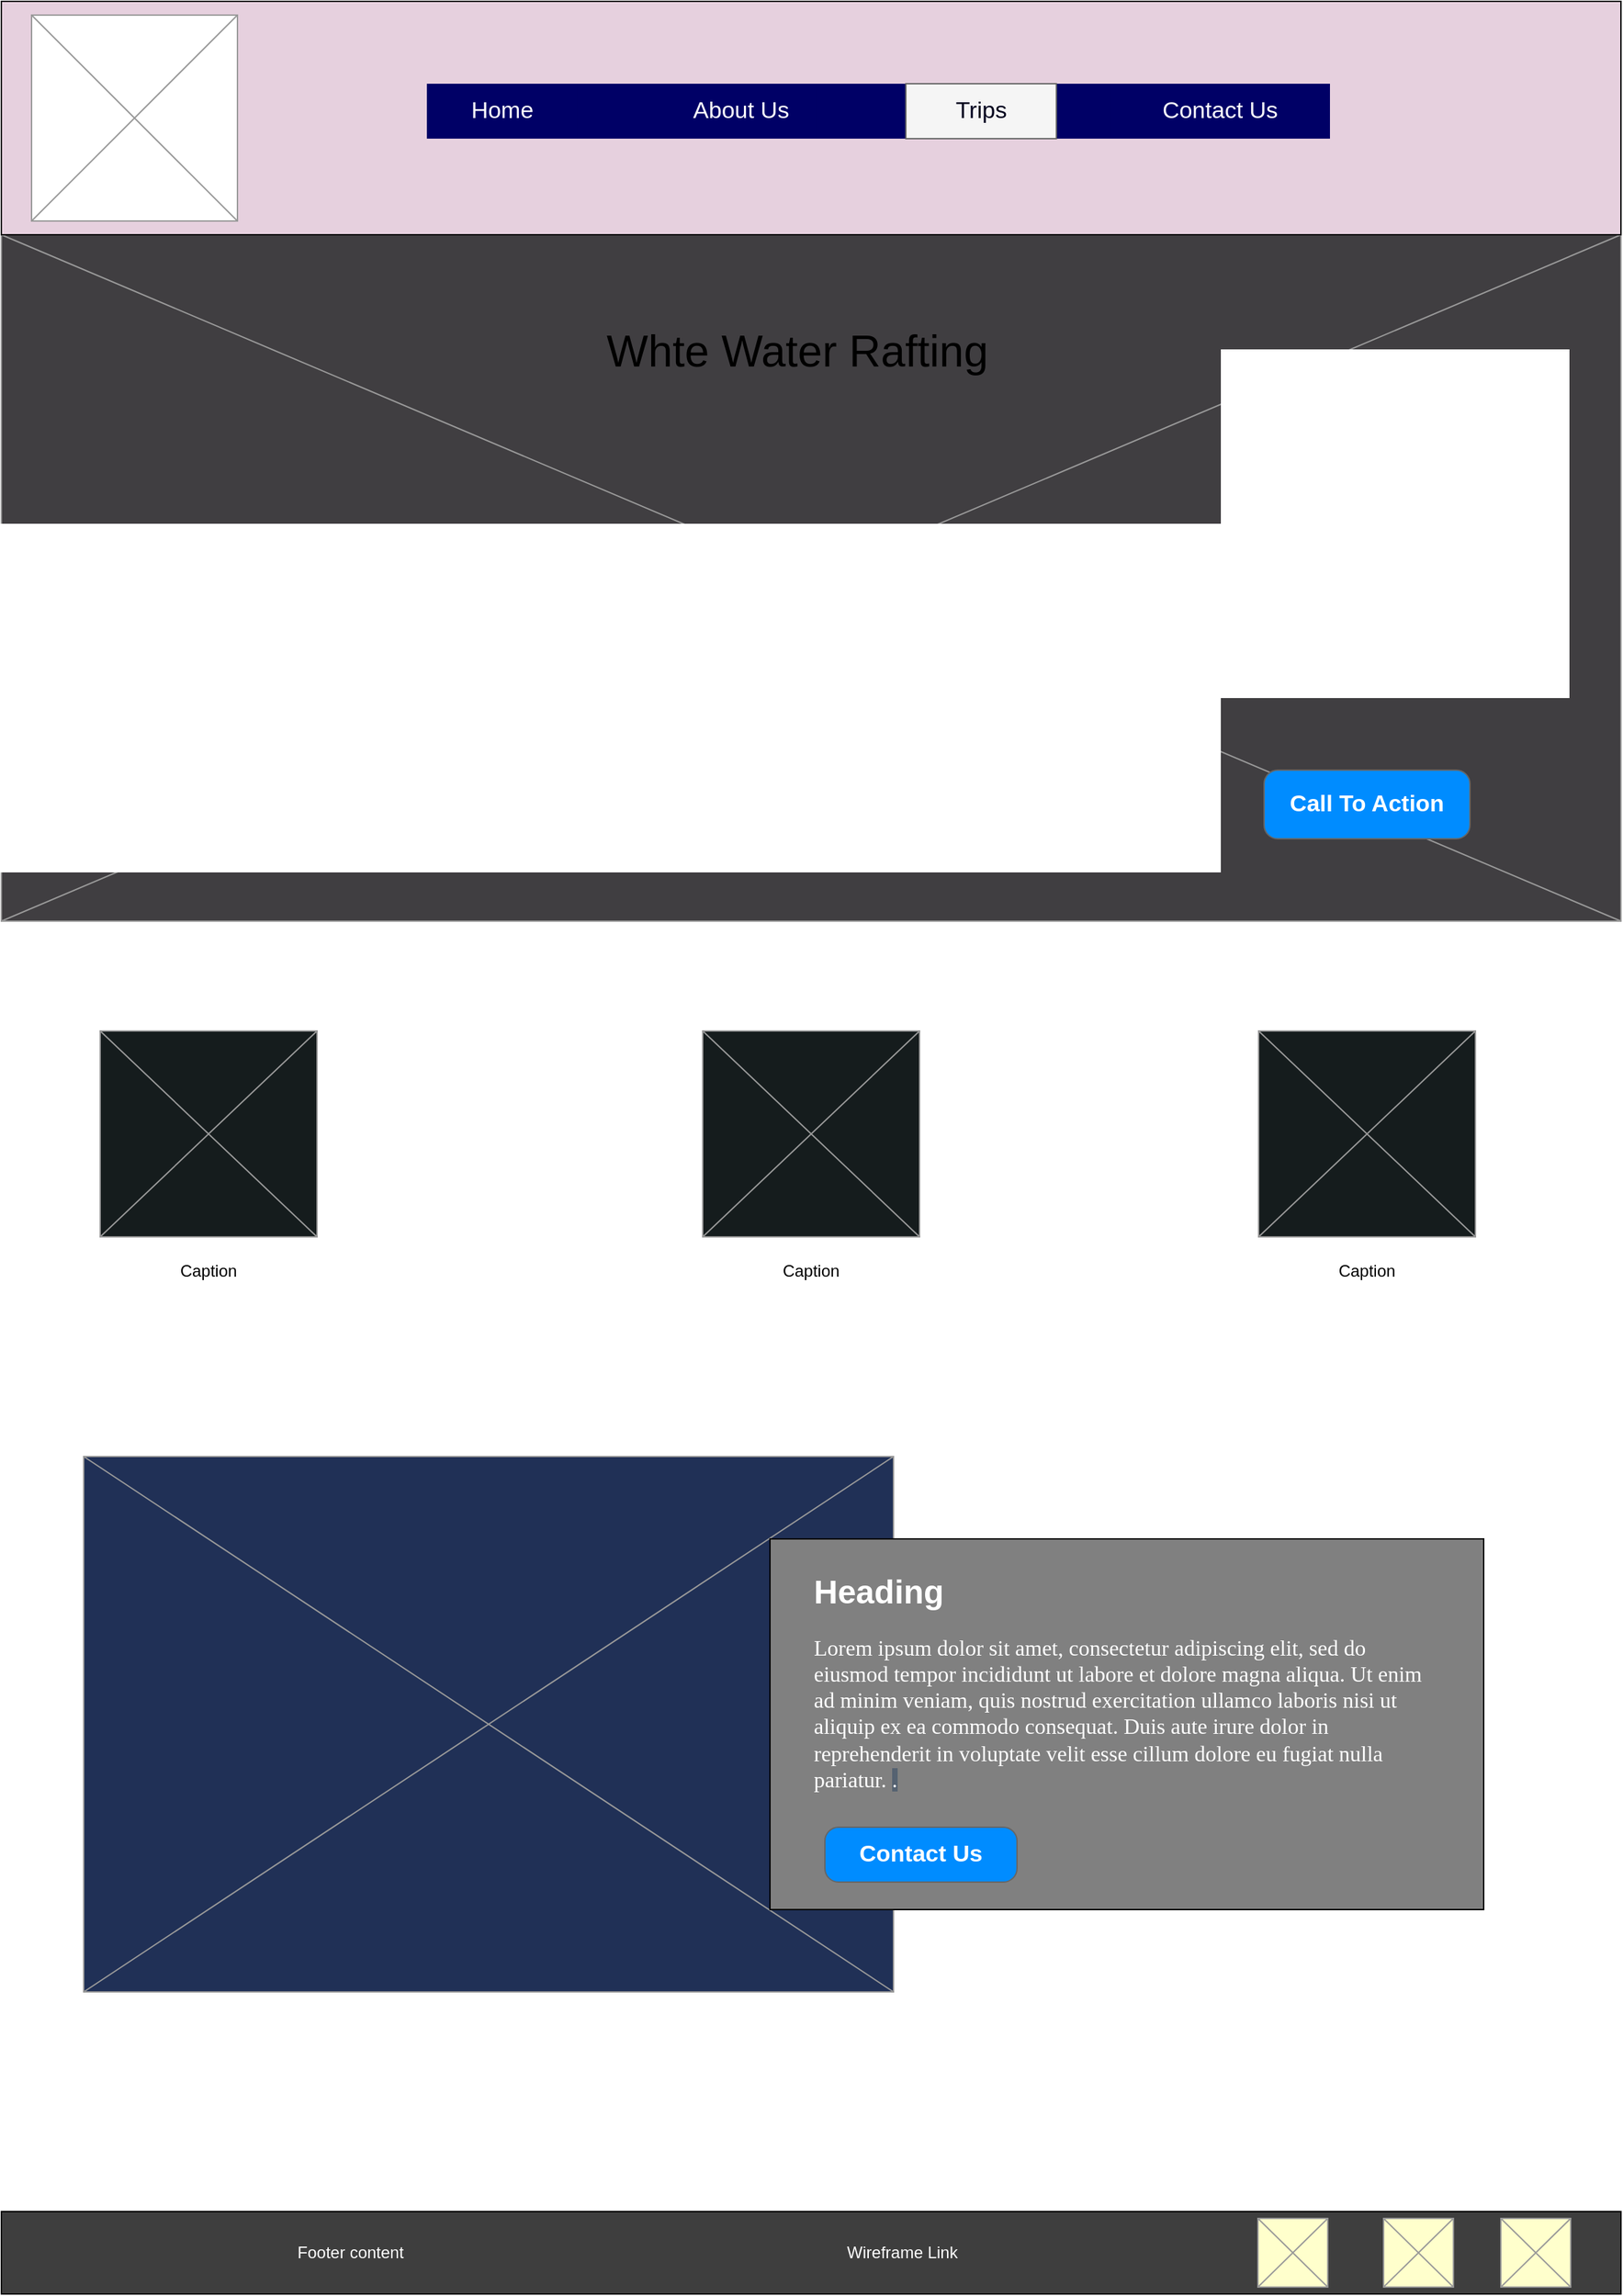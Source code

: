 <mxfile version="24.4.13" type="device" pages="4">
  <diagram name="homepage" id="Ilbk3ZBohsXL93-3jlgG">
    <mxGraphModel dx="1323" dy="1197" grid="1" gridSize="10" guides="1" tooltips="1" connect="1" arrows="1" fold="1" page="1" pageScale="1" pageWidth="1200" pageHeight="1700" math="0" shadow="0">
      <root>
        <mxCell id="0" />
        <mxCell id="1" parent="0" />
        <mxCell id="DaABuhjIQI08879sDNrH-10" value="" style="verticalLabelPosition=bottom;shadow=0;dashed=0;align=center;html=1;verticalAlign=top;strokeWidth=1;shape=mxgraph.mockup.graphics.simpleIcon;strokeColor=#999999;fillColor=#403e41;" vertex="1" parent="1">
          <mxGeometry x="10" y="190" width="1180" height="500" as="geometry" />
        </mxCell>
        <mxCell id="DaABuhjIQI08879sDNrH-11" value="Whte Water Rafting" style="text;html=1;align=center;verticalAlign=middle;whiteSpace=wrap;rounded=0;fontSize=32;" vertex="1" parent="1">
          <mxGeometry x="420" y="240" width="340" height="70" as="geometry" />
        </mxCell>
        <mxCell id="DaABuhjIQI08879sDNrH-12" value="Call To Action" style="strokeWidth=1;shadow=0;dashed=0;align=center;html=1;shape=mxgraph.mockup.buttons.button;strokeColor=#666666;fontColor=#ffffff;mainText=;buttonStyle=round;fontSize=17;fontStyle=1;fillColor=#008cff;whiteSpace=wrap;" vertex="1" parent="1">
          <mxGeometry x="930" y="580" width="150" height="50" as="geometry" />
        </mxCell>
        <mxCell id="DaABuhjIQI08879sDNrH-13" value="" style="verticalLabelPosition=bottom;shadow=0;dashed=0;align=center;html=1;verticalAlign=top;strokeWidth=1;shape=mxgraph.mockup.graphics.simpleIcon;strokeColor=#999999;fillColor=#151C1D;" vertex="1" parent="1">
          <mxGeometry x="82" y="770" width="158" height="150" as="geometry" />
        </mxCell>
        <mxCell id="DaABuhjIQI08879sDNrH-14" value="" style="verticalLabelPosition=bottom;shadow=0;dashed=0;align=center;html=1;verticalAlign=top;strokeWidth=1;shape=mxgraph.mockup.graphics.simpleIcon;strokeColor=#999999;fillColor=#151C1D;" vertex="1" parent="1">
          <mxGeometry x="521" y="770" width="158" height="150" as="geometry" />
        </mxCell>
        <mxCell id="DaABuhjIQI08879sDNrH-15" value="" style="verticalLabelPosition=bottom;shadow=0;dashed=0;align=center;html=1;verticalAlign=top;strokeWidth=1;shape=mxgraph.mockup.graphics.simpleIcon;strokeColor=#999999;fillColor=#151C1D;" vertex="1" parent="1">
          <mxGeometry x="926" y="770" width="158" height="150" as="geometry" />
        </mxCell>
        <mxCell id="DaABuhjIQI08879sDNrH-16" value="Caption" style="text;html=1;align=center;verticalAlign=middle;whiteSpace=wrap;rounded=0;" vertex="1" parent="1">
          <mxGeometry x="82" y="930" width="158" height="30" as="geometry" />
        </mxCell>
        <mxCell id="DaABuhjIQI08879sDNrH-17" value="Caption" style="text;html=1;align=center;verticalAlign=middle;whiteSpace=wrap;rounded=0;" vertex="1" parent="1">
          <mxGeometry x="521" y="930" width="158" height="30" as="geometry" />
        </mxCell>
        <mxCell id="DaABuhjIQI08879sDNrH-18" value="Caption" style="text;html=1;align=center;verticalAlign=middle;whiteSpace=wrap;rounded=0;" vertex="1" parent="1">
          <mxGeometry x="926" y="930" width="158" height="30" as="geometry" />
        </mxCell>
        <mxCell id="DaABuhjIQI08879sDNrH-19" value="" style="verticalLabelPosition=bottom;shadow=0;dashed=0;align=center;html=1;verticalAlign=top;strokeWidth=1;shape=mxgraph.mockup.graphics.simpleIcon;strokeColor=#999999;fillColor=#203056;" vertex="1" parent="1">
          <mxGeometry x="70" y="1080" width="590" height="390" as="geometry" />
        </mxCell>
        <mxCell id="DaABuhjIQI08879sDNrH-20" value="" style="rounded=0;whiteSpace=wrap;html=1;fillColor=#808080;" vertex="1" parent="1">
          <mxGeometry x="570" y="1140" width="520" height="270" as="geometry" />
        </mxCell>
        <mxCell id="DaABuhjIQI08879sDNrH-21" value="&lt;h1 style=&quot;margin-top: 0px;&quot;&gt;&lt;font color=&quot;#ffffff&quot;&gt;Heading&lt;/font&gt;&lt;/h1&gt;&lt;p&gt;&lt;font color=&quot;#ffffff&quot;&gt;&lt;span style=&quot;font-family: &amp;quot;Mercury SSm A&amp;quot;, &amp;quot;Mercury SSm B&amp;quot;, Georgia, Times, &amp;quot;Times New Roman&amp;quot;, &amp;quot;Microsoft YaHei New&amp;quot;, &amp;quot;Microsoft Yahei&amp;quot;, 微软雅黑, 宋体, SimSun, STXihei, 华文细黑, serif; font-size: 16px;&quot;&gt;Lorem ipsum dolor sit amet, consectetur adipiscing elit, sed do eiusmod tempor incididunt ut labore et dolore magna aliqua. Ut enim ad minim veniam, quis nostrud exercitation ullamco laboris nisi ut aliquip ex ea commodo consequat. Duis aute irure dolor in reprehenderit in voluptate velit esse cillum dolore eu fugiat nulla pariatur. &lt;/span&gt;&lt;span style=&quot;font-family: &amp;quot;Mercury SSm A&amp;quot;, &amp;quot;Mercury SSm B&amp;quot;, Georgia, Times, &amp;quot;Times New Roman&amp;quot;, &amp;quot;Microsoft YaHei New&amp;quot;, &amp;quot;Microsoft Yahei&amp;quot;, 微软雅黑, 宋体, SimSun, STXihei, 华文细黑, serif; font-size: 16px; background-color: rgb(85, 98, 113);&quot;&gt;.&lt;/span&gt;&lt;/font&gt;&lt;br&gt;&lt;/p&gt;" style="text;html=1;whiteSpace=wrap;overflow=hidden;rounded=0;" vertex="1" parent="1">
          <mxGeometry x="600" y="1158" width="460" height="170" as="geometry" />
        </mxCell>
        <mxCell id="DaABuhjIQI08879sDNrH-22" value="Contact Us" style="strokeWidth=1;shadow=0;dashed=0;align=center;html=1;shape=mxgraph.mockup.buttons.button;strokeColor=#666666;fontColor=#ffffff;mainText=;buttonStyle=round;fontSize=17;fontStyle=1;fillColor=#008cff;whiteSpace=wrap;" vertex="1" parent="1">
          <mxGeometry x="610" y="1350" width="140" height="40" as="geometry" />
        </mxCell>
        <mxCell id="ieXsaCsFeGtSUpfdBKed-1" value="" style="group" vertex="1" connectable="0" parent="1">
          <mxGeometry x="10" y="20" width="1180" height="170" as="geometry" />
        </mxCell>
        <mxCell id="DaABuhjIQI08879sDNrH-1" value="" style="rounded=0;whiteSpace=wrap;html=1;fontColor=#E6D0DE;fillColor=#E6D0DE;" vertex="1" parent="ieXsaCsFeGtSUpfdBKed-1">
          <mxGeometry width="1180" height="170" as="geometry" />
        </mxCell>
        <mxCell id="DaABuhjIQI08879sDNrH-2" value="" style="verticalLabelPosition=bottom;shadow=0;dashed=0;align=center;html=1;verticalAlign=top;strokeWidth=1;shape=mxgraph.mockup.graphics.simpleIcon;strokeColor=#999999;" vertex="1" parent="ieXsaCsFeGtSUpfdBKed-1">
          <mxGeometry x="22" y="10" width="150" height="150" as="geometry" />
        </mxCell>
        <mxCell id="DaABuhjIQI08879sDNrH-3" value="" style="strokeWidth=1;shadow=0;dashed=0;align=center;html=1;shape=mxgraph.mockup.forms.rrect;rSize=0;strokeColor=none;fillColor=#000066;" vertex="1" parent="ieXsaCsFeGtSUpfdBKed-1">
          <mxGeometry x="310" y="60" width="658" height="40" as="geometry" />
        </mxCell>
        <mxCell id="DaABuhjIQI08879sDNrH-4" value="Home" style="strokeColor=inherit;fillColor=inherit;gradientColor=inherit;strokeWidth=1;shadow=0;dashed=0;align=center;html=1;shape=mxgraph.mockup.forms.rrect;rSize=0;fontSize=17;fontColor=#FFFFFF;whiteSpace=wrap;" vertex="1" parent="DaABuhjIQI08879sDNrH-3">
          <mxGeometry width="109.667" height="40" as="geometry" />
        </mxCell>
        <mxCell id="DaABuhjIQI08879sDNrH-5" value="About Us" style="strokeColor=inherit;fillColor=inherit;gradientColor=inherit;strokeWidth=1;shadow=0;dashed=0;align=center;html=1;shape=mxgraph.mockup.forms.rrect;rSize=0;fontSize=17;fontColor=#FFFFFF;whiteSpace=wrap;" vertex="1" parent="DaABuhjIQI08879sDNrH-3">
          <mxGeometry x="174" width="109.667" height="40" as="geometry" />
        </mxCell>
        <mxCell id="DaABuhjIQI08879sDNrH-6" value="Trips" style="strokeWidth=1;shadow=0;dashed=0;align=center;html=1;shape=mxgraph.mockup.forms.rrect;rSize=0;fontSize=17;whiteSpace=wrap;fillColor=#f5f5f5;strokeColor=#666666;fontColor=#01011D;" vertex="1" parent="DaABuhjIQI08879sDNrH-3">
          <mxGeometry x="349" width="109.667" height="40" as="geometry" />
        </mxCell>
        <mxCell id="DaABuhjIQI08879sDNrH-7" value="Contact Us" style="strokeColor=inherit;fillColor=inherit;gradientColor=inherit;strokeWidth=1;shadow=0;dashed=0;align=center;html=1;shape=mxgraph.mockup.forms.rrect;rSize=0;fontSize=17;fontColor=#FFFFFF;whiteSpace=wrap;" vertex="1" parent="DaABuhjIQI08879sDNrH-3">
          <mxGeometry x="498.124" width="159.876" height="40" as="geometry" />
        </mxCell>
        <mxCell id="0g4jnQGNcWDFGs7vzYhW-1" value="" style="group" vertex="1" connectable="0" parent="1">
          <mxGeometry x="10" y="1630" width="1180" height="60" as="geometry" />
        </mxCell>
        <mxCell id="DaABuhjIQI08879sDNrH-23" value="" style="rounded=0;whiteSpace=wrap;html=1;fillColor=#3e3e3e;" vertex="1" parent="0g4jnQGNcWDFGs7vzYhW-1">
          <mxGeometry width="1180" height="60" as="geometry" />
        </mxCell>
        <mxCell id="DaABuhjIQI08879sDNrH-24" value="Footer content" style="text;html=1;align=center;verticalAlign=middle;whiteSpace=wrap;rounded=0;fontColor=#FFFFFF;" vertex="1" parent="0g4jnQGNcWDFGs7vzYhW-1">
          <mxGeometry x="40.69" y="15" width="427.241" height="30" as="geometry" />
        </mxCell>
        <mxCell id="DaABuhjIQI08879sDNrH-25" value="" style="verticalLabelPosition=bottom;shadow=0;dashed=0;align=center;html=1;verticalAlign=top;strokeWidth=1;shape=mxgraph.mockup.graphics.simpleIcon;strokeColor=#999999;fillColor=#FFFFCC;" vertex="1" parent="0g4jnQGNcWDFGs7vzYhW-1">
          <mxGeometry x="1092.517" y="5" width="50.862" height="50" as="geometry" />
        </mxCell>
        <mxCell id="DaABuhjIQI08879sDNrH-26" value="" style="verticalLabelPosition=bottom;shadow=0;dashed=0;align=center;html=1;verticalAlign=top;strokeWidth=1;shape=mxgraph.mockup.graphics.simpleIcon;strokeColor=#999999;fillColor=#FFFFCC;" vertex="1" parent="0g4jnQGNcWDFGs7vzYhW-1">
          <mxGeometry x="1007.069" y="5" width="50.862" height="50" as="geometry" />
        </mxCell>
        <mxCell id="DaABuhjIQI08879sDNrH-27" value="" style="verticalLabelPosition=bottom;shadow=0;dashed=0;align=center;html=1;verticalAlign=top;strokeWidth=1;shape=mxgraph.mockup.graphics.simpleIcon;strokeColor=#999999;fillColor=#FFFFCC;" vertex="1" parent="0g4jnQGNcWDFGs7vzYhW-1">
          <mxGeometry x="915.517" y="5" width="50.862" height="50" as="geometry" />
        </mxCell>
        <mxCell id="DaABuhjIQI08879sDNrH-28" value="Wireframe Link" style="text;html=1;align=center;verticalAlign=middle;whiteSpace=wrap;rounded=0;fontColor=#FFFFFF;" vertex="1" parent="0g4jnQGNcWDFGs7vzYhW-1">
          <mxGeometry x="579.828" y="15" width="152.586" height="30" as="geometry" />
        </mxCell>
      </root>
    </mxGraphModel>
  </diagram>
  <diagram id="1GBkfy8ZL4EAuqAFKOK3" name="trips">
    <mxGraphModel dx="730" dy="668" grid="1" gridSize="10" guides="1" tooltips="1" connect="1" arrows="1" fold="1" page="1" pageScale="1" pageWidth="1200" pageHeight="2550" math="0" shadow="0">
      <root>
        <mxCell id="0" />
        <mxCell id="1" parent="0" />
        <mxCell id="toaOjvvH8Xu7aQDP9Xph-1" value="" style="group" vertex="1" connectable="0" parent="1">
          <mxGeometry y="2460" width="1200" height="60" as="geometry" />
        </mxCell>
        <mxCell id="toaOjvvH8Xu7aQDP9Xph-2" value="" style="rounded=0;whiteSpace=wrap;html=1;fillColor=#3e3e3e;" vertex="1" parent="toaOjvvH8Xu7aQDP9Xph-1">
          <mxGeometry width="1200" height="60" as="geometry" />
        </mxCell>
        <mxCell id="toaOjvvH8Xu7aQDP9Xph-3" value="Footer content" style="text;html=1;align=center;verticalAlign=middle;whiteSpace=wrap;rounded=0;fontColor=#FFFFFF;" vertex="1" parent="toaOjvvH8Xu7aQDP9Xph-1">
          <mxGeometry x="41.379" y="15" width="434.483" height="30" as="geometry" />
        </mxCell>
        <mxCell id="toaOjvvH8Xu7aQDP9Xph-4" value="" style="verticalLabelPosition=bottom;shadow=0;dashed=0;align=center;html=1;verticalAlign=top;strokeWidth=1;shape=mxgraph.mockup.graphics.simpleIcon;strokeColor=#999999;fillColor=#FFFFCC;" vertex="1" parent="toaOjvvH8Xu7aQDP9Xph-1">
          <mxGeometry x="1111.034" y="5" width="51.724" height="50" as="geometry" />
        </mxCell>
        <mxCell id="toaOjvvH8Xu7aQDP9Xph-5" value="" style="verticalLabelPosition=bottom;shadow=0;dashed=0;align=center;html=1;verticalAlign=top;strokeWidth=1;shape=mxgraph.mockup.graphics.simpleIcon;strokeColor=#999999;fillColor=#FFFFCC;" vertex="1" parent="toaOjvvH8Xu7aQDP9Xph-1">
          <mxGeometry x="1024.138" y="5" width="51.724" height="50" as="geometry" />
        </mxCell>
        <mxCell id="toaOjvvH8Xu7aQDP9Xph-6" value="" style="verticalLabelPosition=bottom;shadow=0;dashed=0;align=center;html=1;verticalAlign=top;strokeWidth=1;shape=mxgraph.mockup.graphics.simpleIcon;strokeColor=#999999;fillColor=#FFFFCC;" vertex="1" parent="toaOjvvH8Xu7aQDP9Xph-1">
          <mxGeometry x="931.034" y="5" width="51.724" height="50" as="geometry" />
        </mxCell>
        <mxCell id="toaOjvvH8Xu7aQDP9Xph-7" value="Wireframe Link" style="text;html=1;align=center;verticalAlign=middle;whiteSpace=wrap;rounded=0;fontColor=#FFFFFF;" vertex="1" parent="toaOjvvH8Xu7aQDP9Xph-1">
          <mxGeometry x="589.655" y="15" width="155.172" height="30" as="geometry" />
        </mxCell>
        <mxCell id="6g1HS2nHY0zn9TrIZg31-1" value="" style="verticalLabelPosition=bottom;shadow=0;dashed=0;align=center;html=1;verticalAlign=top;strokeWidth=1;shape=mxgraph.mockup.graphics.simpleIcon;strokeColor=#6c8ebf;fillColor=#000099;gradientColor=none;" vertex="1" parent="1">
          <mxGeometry x="10" y="190" width="1180" height="560" as="geometry" />
        </mxCell>
        <mxCell id="6g1HS2nHY0zn9TrIZg31-2" value="Whitewater Adventures Trips" style="text;html=1;align=center;verticalAlign=middle;whiteSpace=wrap;rounded=0;fontSize=36;" vertex="1" parent="1">
          <mxGeometry x="360" y="230" width="480" height="50" as="geometry" />
        </mxCell>
        <mxCell id="6g1HS2nHY0zn9TrIZg31-3" value="Contact Us" style="strokeWidth=1;shadow=0;dashed=0;align=center;html=1;shape=mxgraph.mockup.buttons.button;strokeColor=#666666;fontColor=#ffffff;mainText=;buttonStyle=round;fontSize=17;fontStyle=1;fillColor=#008cff;whiteSpace=wrap;" vertex="1" parent="1">
          <mxGeometry x="550" y="340" width="150" height="50" as="geometry" />
        </mxCell>
        <mxCell id="6g1HS2nHY0zn9TrIZg31-15" value="" style="shape=table;startSize=0;container=1;collapsible=0;childLayout=tableLayout;fillColor=#3E3E3E;" vertex="1" parent="1">
          <mxGeometry x="320" y="790" width="590" height="280" as="geometry" />
        </mxCell>
        <mxCell id="6g1HS2nHY0zn9TrIZg31-16" value="" style="shape=tableRow;horizontal=0;startSize=0;swimlaneHead=0;swimlaneBody=0;strokeColor=inherit;top=0;left=0;bottom=0;right=0;collapsible=0;dropTarget=0;fillColor=none;points=[[0,0.5],[1,0.5]];portConstraint=eastwest;" vertex="1" parent="6g1HS2nHY0zn9TrIZg31-15">
          <mxGeometry width="590" height="40" as="geometry" />
        </mxCell>
        <mxCell id="6g1HS2nHY0zn9TrIZg31-17" value="Trip Length" style="shape=partialRectangle;html=1;whiteSpace=wrap;connectable=0;strokeColor=inherit;overflow=hidden;fillColor=none;top=0;left=0;bottom=0;right=0;pointerEvents=1;" vertex="1" parent="6g1HS2nHY0zn9TrIZg31-16">
          <mxGeometry width="90" height="40" as="geometry">
            <mxRectangle width="90" height="40" as="alternateBounds" />
          </mxGeometry>
        </mxCell>
        <mxCell id="6g1HS2nHY0zn9TrIZg31-18" value="Cost" style="shape=partialRectangle;html=1;whiteSpace=wrap;connectable=0;strokeColor=inherit;overflow=hidden;fillColor=none;top=0;left=0;bottom=0;right=0;pointerEvents=1;" vertex="1" parent="6g1HS2nHY0zn9TrIZg31-16">
          <mxGeometry x="90" width="80" height="40" as="geometry">
            <mxRectangle width="80" height="40" as="alternateBounds" />
          </mxGeometry>
        </mxCell>
        <mxCell id="6g1HS2nHY0zn9TrIZg31-19" value="Details" style="shape=partialRectangle;html=1;whiteSpace=wrap;connectable=0;strokeColor=inherit;overflow=hidden;fillColor=none;top=0;left=0;bottom=0;right=0;pointerEvents=1;" vertex="1" parent="6g1HS2nHY0zn9TrIZg31-16">
          <mxGeometry x="170" width="420" height="40" as="geometry">
            <mxRectangle width="420" height="40" as="alternateBounds" />
          </mxGeometry>
        </mxCell>
        <mxCell id="6g1HS2nHY0zn9TrIZg31-20" value="" style="shape=tableRow;horizontal=0;startSize=0;swimlaneHead=0;swimlaneBody=0;strokeColor=inherit;top=0;left=0;bottom=0;right=0;collapsible=0;dropTarget=0;fillColor=none;points=[[0,0.5],[1,0.5]];portConstraint=eastwest;" vertex="1" parent="6g1HS2nHY0zn9TrIZg31-15">
          <mxGeometry y="40" width="590" height="40" as="geometry" />
        </mxCell>
        <mxCell id="6g1HS2nHY0zn9TrIZg31-21" value="" style="shape=partialRectangle;html=1;whiteSpace=wrap;connectable=0;strokeColor=inherit;overflow=hidden;fillColor=none;top=0;left=0;bottom=0;right=0;pointerEvents=1;" vertex="1" parent="6g1HS2nHY0zn9TrIZg31-20">
          <mxGeometry width="90" height="40" as="geometry">
            <mxRectangle width="90" height="40" as="alternateBounds" />
          </mxGeometry>
        </mxCell>
        <mxCell id="6g1HS2nHY0zn9TrIZg31-22" value="" style="shape=partialRectangle;html=1;whiteSpace=wrap;connectable=0;strokeColor=inherit;overflow=hidden;fillColor=none;top=0;left=0;bottom=0;right=0;pointerEvents=1;" vertex="1" parent="6g1HS2nHY0zn9TrIZg31-20">
          <mxGeometry x="90" width="80" height="40" as="geometry">
            <mxRectangle width="80" height="40" as="alternateBounds" />
          </mxGeometry>
        </mxCell>
        <mxCell id="6g1HS2nHY0zn9TrIZg31-23" value="" style="shape=partialRectangle;html=1;whiteSpace=wrap;connectable=0;strokeColor=inherit;overflow=hidden;fillColor=none;top=0;left=0;bottom=0;right=0;pointerEvents=1;" vertex="1" parent="6g1HS2nHY0zn9TrIZg31-20">
          <mxGeometry x="170" width="420" height="40" as="geometry">
            <mxRectangle width="420" height="40" as="alternateBounds" />
          </mxGeometry>
        </mxCell>
        <mxCell id="6g1HS2nHY0zn9TrIZg31-24" value="" style="shape=tableRow;horizontal=0;startSize=0;swimlaneHead=0;swimlaneBody=0;strokeColor=inherit;top=0;left=0;bottom=0;right=0;collapsible=0;dropTarget=0;fillColor=none;points=[[0,0.5],[1,0.5]];portConstraint=eastwest;" vertex="1" parent="6g1HS2nHY0zn9TrIZg31-15">
          <mxGeometry y="80" width="590" height="40" as="geometry" />
        </mxCell>
        <mxCell id="6g1HS2nHY0zn9TrIZg31-25" value="" style="shape=partialRectangle;html=1;whiteSpace=wrap;connectable=0;strokeColor=inherit;overflow=hidden;fillColor=none;top=0;left=0;bottom=0;right=0;pointerEvents=1;" vertex="1" parent="6g1HS2nHY0zn9TrIZg31-24">
          <mxGeometry width="90" height="40" as="geometry">
            <mxRectangle width="90" height="40" as="alternateBounds" />
          </mxGeometry>
        </mxCell>
        <mxCell id="6g1HS2nHY0zn9TrIZg31-26" value="" style="shape=partialRectangle;html=1;whiteSpace=wrap;connectable=0;strokeColor=inherit;overflow=hidden;fillColor=none;top=0;left=0;bottom=0;right=0;pointerEvents=1;" vertex="1" parent="6g1HS2nHY0zn9TrIZg31-24">
          <mxGeometry x="90" width="80" height="40" as="geometry">
            <mxRectangle width="80" height="40" as="alternateBounds" />
          </mxGeometry>
        </mxCell>
        <mxCell id="6g1HS2nHY0zn9TrIZg31-27" value="" style="shape=partialRectangle;html=1;whiteSpace=wrap;connectable=0;strokeColor=inherit;overflow=hidden;fillColor=none;top=0;left=0;bottom=0;right=0;pointerEvents=1;" vertex="1" parent="6g1HS2nHY0zn9TrIZg31-24">
          <mxGeometry x="170" width="420" height="40" as="geometry">
            <mxRectangle width="420" height="40" as="alternateBounds" />
          </mxGeometry>
        </mxCell>
        <mxCell id="6g1HS2nHY0zn9TrIZg31-28" value="" style="shape=tableRow;horizontal=0;startSize=0;swimlaneHead=0;swimlaneBody=0;strokeColor=inherit;top=0;left=0;bottom=0;right=0;collapsible=0;dropTarget=0;fillColor=none;points=[[0,0.5],[1,0.5]];portConstraint=eastwest;" vertex="1" parent="6g1HS2nHY0zn9TrIZg31-15">
          <mxGeometry y="120" width="590" height="40" as="geometry" />
        </mxCell>
        <mxCell id="6g1HS2nHY0zn9TrIZg31-29" value="" style="shape=partialRectangle;html=1;whiteSpace=wrap;connectable=0;strokeColor=inherit;overflow=hidden;fillColor=none;top=0;left=0;bottom=0;right=0;pointerEvents=1;" vertex="1" parent="6g1HS2nHY0zn9TrIZg31-28">
          <mxGeometry width="90" height="40" as="geometry">
            <mxRectangle width="90" height="40" as="alternateBounds" />
          </mxGeometry>
        </mxCell>
        <mxCell id="6g1HS2nHY0zn9TrIZg31-30" value="" style="shape=partialRectangle;html=1;whiteSpace=wrap;connectable=0;strokeColor=inherit;overflow=hidden;fillColor=none;top=0;left=0;bottom=0;right=0;pointerEvents=1;" vertex="1" parent="6g1HS2nHY0zn9TrIZg31-28">
          <mxGeometry x="90" width="80" height="40" as="geometry">
            <mxRectangle width="80" height="40" as="alternateBounds" />
          </mxGeometry>
        </mxCell>
        <mxCell id="6g1HS2nHY0zn9TrIZg31-31" value="" style="shape=partialRectangle;html=1;whiteSpace=wrap;connectable=0;strokeColor=inherit;overflow=hidden;fillColor=none;top=0;left=0;bottom=0;right=0;pointerEvents=1;" vertex="1" parent="6g1HS2nHY0zn9TrIZg31-28">
          <mxGeometry x="170" width="420" height="40" as="geometry">
            <mxRectangle width="420" height="40" as="alternateBounds" />
          </mxGeometry>
        </mxCell>
        <mxCell id="6g1HS2nHY0zn9TrIZg31-32" value="" style="shape=tableRow;horizontal=0;startSize=0;swimlaneHead=0;swimlaneBody=0;strokeColor=inherit;top=0;left=0;bottom=0;right=0;collapsible=0;dropTarget=0;fillColor=none;points=[[0,0.5],[1,0.5]];portConstraint=eastwest;" vertex="1" parent="6g1HS2nHY0zn9TrIZg31-15">
          <mxGeometry y="160" width="590" height="40" as="geometry" />
        </mxCell>
        <mxCell id="6g1HS2nHY0zn9TrIZg31-33" value="" style="shape=partialRectangle;html=1;whiteSpace=wrap;connectable=0;strokeColor=inherit;overflow=hidden;fillColor=none;top=0;left=0;bottom=0;right=0;pointerEvents=1;" vertex="1" parent="6g1HS2nHY0zn9TrIZg31-32">
          <mxGeometry width="90" height="40" as="geometry">
            <mxRectangle width="90" height="40" as="alternateBounds" />
          </mxGeometry>
        </mxCell>
        <mxCell id="6g1HS2nHY0zn9TrIZg31-34" value="" style="shape=partialRectangle;html=1;whiteSpace=wrap;connectable=0;strokeColor=inherit;overflow=hidden;fillColor=none;top=0;left=0;bottom=0;right=0;pointerEvents=1;" vertex="1" parent="6g1HS2nHY0zn9TrIZg31-32">
          <mxGeometry x="90" width="80" height="40" as="geometry">
            <mxRectangle width="80" height="40" as="alternateBounds" />
          </mxGeometry>
        </mxCell>
        <mxCell id="6g1HS2nHY0zn9TrIZg31-35" value="" style="shape=partialRectangle;html=1;whiteSpace=wrap;connectable=0;strokeColor=inherit;overflow=hidden;fillColor=none;top=0;left=0;bottom=0;right=0;pointerEvents=1;" vertex="1" parent="6g1HS2nHY0zn9TrIZg31-32">
          <mxGeometry x="170" width="420" height="40" as="geometry">
            <mxRectangle width="420" height="40" as="alternateBounds" />
          </mxGeometry>
        </mxCell>
        <mxCell id="6g1HS2nHY0zn9TrIZg31-36" value="" style="shape=tableRow;horizontal=0;startSize=0;swimlaneHead=0;swimlaneBody=0;strokeColor=inherit;top=0;left=0;bottom=0;right=0;collapsible=0;dropTarget=0;fillColor=none;points=[[0,0.5],[1,0.5]];portConstraint=eastwest;" vertex="1" parent="6g1HS2nHY0zn9TrIZg31-15">
          <mxGeometry y="200" width="590" height="40" as="geometry" />
        </mxCell>
        <mxCell id="6g1HS2nHY0zn9TrIZg31-37" value="" style="shape=partialRectangle;html=1;whiteSpace=wrap;connectable=0;strokeColor=inherit;overflow=hidden;fillColor=none;top=0;left=0;bottom=0;right=0;pointerEvents=1;" vertex="1" parent="6g1HS2nHY0zn9TrIZg31-36">
          <mxGeometry width="90" height="40" as="geometry">
            <mxRectangle width="90" height="40" as="alternateBounds" />
          </mxGeometry>
        </mxCell>
        <mxCell id="6g1HS2nHY0zn9TrIZg31-38" value="" style="shape=partialRectangle;html=1;whiteSpace=wrap;connectable=0;strokeColor=inherit;overflow=hidden;fillColor=none;top=0;left=0;bottom=0;right=0;pointerEvents=1;" vertex="1" parent="6g1HS2nHY0zn9TrIZg31-36">
          <mxGeometry x="90" width="80" height="40" as="geometry">
            <mxRectangle width="80" height="40" as="alternateBounds" />
          </mxGeometry>
        </mxCell>
        <mxCell id="6g1HS2nHY0zn9TrIZg31-39" value="" style="shape=partialRectangle;html=1;whiteSpace=wrap;connectable=0;strokeColor=inherit;overflow=hidden;fillColor=none;top=0;left=0;bottom=0;right=0;pointerEvents=1;" vertex="1" parent="6g1HS2nHY0zn9TrIZg31-36">
          <mxGeometry x="170" width="420" height="40" as="geometry">
            <mxRectangle width="420" height="40" as="alternateBounds" />
          </mxGeometry>
        </mxCell>
        <mxCell id="6g1HS2nHY0zn9TrIZg31-40" value="" style="shape=tableRow;horizontal=0;startSize=0;swimlaneHead=0;swimlaneBody=0;strokeColor=inherit;top=0;left=0;bottom=0;right=0;collapsible=0;dropTarget=0;fillColor=none;points=[[0,0.5],[1,0.5]];portConstraint=eastwest;" vertex="1" parent="6g1HS2nHY0zn9TrIZg31-15">
          <mxGeometry y="240" width="590" height="40" as="geometry" />
        </mxCell>
        <mxCell id="6g1HS2nHY0zn9TrIZg31-41" value="" style="shape=partialRectangle;html=1;whiteSpace=wrap;connectable=0;strokeColor=inherit;overflow=hidden;fillColor=none;top=0;left=0;bottom=0;right=0;pointerEvents=1;" vertex="1" parent="6g1HS2nHY0zn9TrIZg31-40">
          <mxGeometry width="90" height="40" as="geometry">
            <mxRectangle width="90" height="40" as="alternateBounds" />
          </mxGeometry>
        </mxCell>
        <mxCell id="6g1HS2nHY0zn9TrIZg31-42" value="" style="shape=partialRectangle;html=1;whiteSpace=wrap;connectable=0;strokeColor=inherit;overflow=hidden;fillColor=none;top=0;left=0;bottom=0;right=0;pointerEvents=1;" vertex="1" parent="6g1HS2nHY0zn9TrIZg31-40">
          <mxGeometry x="90" width="80" height="40" as="geometry">
            <mxRectangle width="80" height="40" as="alternateBounds" />
          </mxGeometry>
        </mxCell>
        <mxCell id="6g1HS2nHY0zn9TrIZg31-43" value="" style="shape=partialRectangle;html=1;whiteSpace=wrap;connectable=0;strokeColor=inherit;overflow=hidden;fillColor=none;top=0;left=0;bottom=0;right=0;pointerEvents=1;" vertex="1" parent="6g1HS2nHY0zn9TrIZg31-40">
          <mxGeometry x="170" width="420" height="40" as="geometry">
            <mxRectangle width="420" height="40" as="alternateBounds" />
          </mxGeometry>
        </mxCell>
        <mxCell id="6g1HS2nHY0zn9TrIZg31-62" value="" style="group" vertex="1" connectable="0" parent="1">
          <mxGeometry x="330" y="835" width="560" height="30" as="geometry" />
        </mxCell>
        <mxCell id="6g1HS2nHY0zn9TrIZg31-59" value="Text" style="text;html=1;align=center;verticalAlign=middle;whiteSpace=wrap;rounded=0;" vertex="1" parent="6g1HS2nHY0zn9TrIZg31-62">
          <mxGeometry width="60" height="30" as="geometry" />
        </mxCell>
        <mxCell id="6g1HS2nHY0zn9TrIZg31-60" value="Price" style="text;html=1;align=center;verticalAlign=middle;whiteSpace=wrap;rounded=0;" vertex="1" parent="6g1HS2nHY0zn9TrIZg31-62">
          <mxGeometry x="90" width="60" height="30" as="geometry" />
        </mxCell>
        <mxCell id="6g1HS2nHY0zn9TrIZg31-61" value="Basic Description" style="text;html=1;align=center;verticalAlign=middle;whiteSpace=wrap;rounded=0;" vertex="1" parent="6g1HS2nHY0zn9TrIZg31-62">
          <mxGeometry x="180" width="380" height="30" as="geometry" />
        </mxCell>
        <mxCell id="6g1HS2nHY0zn9TrIZg31-63" value="" style="group" vertex="1" connectable="0" parent="1">
          <mxGeometry x="320" y="1035" width="560" height="30" as="geometry" />
        </mxCell>
        <mxCell id="6g1HS2nHY0zn9TrIZg31-64" value="Text" style="text;html=1;align=center;verticalAlign=middle;whiteSpace=wrap;rounded=0;" vertex="1" parent="6g1HS2nHY0zn9TrIZg31-63">
          <mxGeometry width="60" height="30" as="geometry" />
        </mxCell>
        <mxCell id="6g1HS2nHY0zn9TrIZg31-65" value="Price" style="text;html=1;align=center;verticalAlign=middle;whiteSpace=wrap;rounded=0;" vertex="1" parent="6g1HS2nHY0zn9TrIZg31-63">
          <mxGeometry x="90" width="60" height="30" as="geometry" />
        </mxCell>
        <mxCell id="6g1HS2nHY0zn9TrIZg31-66" value="Basic Description" style="text;html=1;align=center;verticalAlign=middle;whiteSpace=wrap;rounded=0;" vertex="1" parent="6g1HS2nHY0zn9TrIZg31-63">
          <mxGeometry x="180" width="380" height="30" as="geometry" />
        </mxCell>
        <mxCell id="6g1HS2nHY0zn9TrIZg31-67" value="" style="group" vertex="1" connectable="0" parent="1">
          <mxGeometry x="320" y="995" width="560" height="30" as="geometry" />
        </mxCell>
        <mxCell id="6g1HS2nHY0zn9TrIZg31-68" value="Text" style="text;html=1;align=center;verticalAlign=middle;whiteSpace=wrap;rounded=0;" vertex="1" parent="6g1HS2nHY0zn9TrIZg31-67">
          <mxGeometry width="60" height="30" as="geometry" />
        </mxCell>
        <mxCell id="6g1HS2nHY0zn9TrIZg31-69" value="Price" style="text;html=1;align=center;verticalAlign=middle;whiteSpace=wrap;rounded=0;" vertex="1" parent="6g1HS2nHY0zn9TrIZg31-67">
          <mxGeometry x="90" width="60" height="30" as="geometry" />
        </mxCell>
        <mxCell id="6g1HS2nHY0zn9TrIZg31-70" value="Basic Description" style="text;html=1;align=center;verticalAlign=middle;whiteSpace=wrap;rounded=0;" vertex="1" parent="6g1HS2nHY0zn9TrIZg31-67">
          <mxGeometry x="180" width="380" height="30" as="geometry" />
        </mxCell>
        <mxCell id="6g1HS2nHY0zn9TrIZg31-71" value="" style="group" vertex="1" connectable="0" parent="1">
          <mxGeometry x="323" y="957" width="560" height="30" as="geometry" />
        </mxCell>
        <mxCell id="6g1HS2nHY0zn9TrIZg31-72" value="Text" style="text;html=1;align=center;verticalAlign=middle;whiteSpace=wrap;rounded=0;" vertex="1" parent="6g1HS2nHY0zn9TrIZg31-71">
          <mxGeometry width="60" height="30" as="geometry" />
        </mxCell>
        <mxCell id="6g1HS2nHY0zn9TrIZg31-73" value="Price" style="text;html=1;align=center;verticalAlign=middle;whiteSpace=wrap;rounded=0;" vertex="1" parent="6g1HS2nHY0zn9TrIZg31-71">
          <mxGeometry x="90" width="60" height="30" as="geometry" />
        </mxCell>
        <mxCell id="6g1HS2nHY0zn9TrIZg31-74" value="Basic Description" style="text;html=1;align=center;verticalAlign=middle;whiteSpace=wrap;rounded=0;" vertex="1" parent="6g1HS2nHY0zn9TrIZg31-71">
          <mxGeometry x="180" width="380" height="30" as="geometry" />
        </mxCell>
        <mxCell id="6g1HS2nHY0zn9TrIZg31-75" value="" style="group" vertex="1" connectable="0" parent="1">
          <mxGeometry x="370" y="875" width="560" height="30" as="geometry" />
        </mxCell>
        <mxCell id="6g1HS2nHY0zn9TrIZg31-76" value="Text" style="text;html=1;align=center;verticalAlign=middle;whiteSpace=wrap;rounded=0;" vertex="1" parent="6g1HS2nHY0zn9TrIZg31-75">
          <mxGeometry width="60" height="30" as="geometry" />
        </mxCell>
        <mxCell id="6g1HS2nHY0zn9TrIZg31-77" value="Price" style="text;html=1;align=center;verticalAlign=middle;whiteSpace=wrap;rounded=0;" vertex="1" parent="6g1HS2nHY0zn9TrIZg31-75">
          <mxGeometry x="90" width="60" height="30" as="geometry" />
        </mxCell>
        <mxCell id="6g1HS2nHY0zn9TrIZg31-78" value="Basic Description" style="text;html=1;align=center;verticalAlign=middle;whiteSpace=wrap;rounded=0;" vertex="1" parent="6g1HS2nHY0zn9TrIZg31-75">
          <mxGeometry x="180" width="380" height="30" as="geometry" />
        </mxCell>
        <mxCell id="6g1HS2nHY0zn9TrIZg31-79" value="" style="group" vertex="1" connectable="0" parent="1">
          <mxGeometry x="320" y="917" width="560" height="30" as="geometry" />
        </mxCell>
        <mxCell id="6g1HS2nHY0zn9TrIZg31-80" value="Text" style="text;html=1;align=center;verticalAlign=middle;whiteSpace=wrap;rounded=0;" vertex="1" parent="6g1HS2nHY0zn9TrIZg31-79">
          <mxGeometry width="60" height="30" as="geometry" />
        </mxCell>
        <mxCell id="6g1HS2nHY0zn9TrIZg31-81" value="Price" style="text;html=1;align=center;verticalAlign=middle;whiteSpace=wrap;rounded=0;" vertex="1" parent="6g1HS2nHY0zn9TrIZg31-79">
          <mxGeometry x="90" width="60" height="30" as="geometry" />
        </mxCell>
        <mxCell id="6g1HS2nHY0zn9TrIZg31-82" value="Basic Description" style="text;html=1;align=center;verticalAlign=middle;whiteSpace=wrap;rounded=0;" vertex="1" parent="6g1HS2nHY0zn9TrIZg31-79">
          <mxGeometry x="180" width="380" height="30" as="geometry" />
        </mxCell>
        <mxCell id="6g1HS2nHY0zn9TrIZg31-90" value="" style="group" vertex="1" connectable="0" parent="1">
          <mxGeometry x="646" y="2090" width="520" height="280" as="geometry" />
        </mxCell>
        <mxCell id="6g1HS2nHY0zn9TrIZg31-89" value="" style="rounded=0;whiteSpace=wrap;html=1;fillColor=#161C1D;" vertex="1" parent="6g1HS2nHY0zn9TrIZg31-90">
          <mxGeometry width="520" height="280" as="geometry" />
        </mxCell>
        <mxCell id="6g1HS2nHY0zn9TrIZg31-56" value="" style="whiteSpace=wrap;html=1;aspect=fixed;fillColor=#100F1D;" vertex="1" parent="6g1HS2nHY0zn9TrIZg31-90">
          <mxGeometry x="34" y="20" width="220" height="220" as="geometry" />
        </mxCell>
        <mxCell id="6g1HS2nHY0zn9TrIZg31-58" value="&lt;h1 style=&quot;margin-top: 0px;&quot;&gt;Heading&lt;/h1&gt;&lt;p&gt;Lorem ipsum dolor sit amet, consectetur adipisicing elit, sed do eiusmod tempor incididunt ut labore et dolore magna aliqua.&lt;/p&gt;" style="text;html=1;whiteSpace=wrap;overflow=hidden;rounded=0;" vertex="1" parent="6g1HS2nHY0zn9TrIZg31-90">
          <mxGeometry x="274" y="20" width="240" height="220" as="geometry" />
        </mxCell>
        <mxCell id="6g1HS2nHY0zn9TrIZg31-91" value="" style="group" vertex="1" connectable="0" parent="1">
          <mxGeometry x="40" y="1944" width="520" height="280" as="geometry" />
        </mxCell>
        <mxCell id="6g1HS2nHY0zn9TrIZg31-88" value="" style="rounded=0;whiteSpace=wrap;html=1;fillColor=#161C1D;" vertex="1" parent="6g1HS2nHY0zn9TrIZg31-91">
          <mxGeometry width="520" height="280" as="geometry" />
        </mxCell>
        <mxCell id="6g1HS2nHY0zn9TrIZg31-55" value="" style="whiteSpace=wrap;html=1;aspect=fixed;fillColor=#100F1D;" vertex="1" parent="6g1HS2nHY0zn9TrIZg31-91">
          <mxGeometry x="20" y="20" width="220" height="220" as="geometry" />
        </mxCell>
        <mxCell id="6g1HS2nHY0zn9TrIZg31-57" value="&lt;h1 style=&quot;margin-top: 0px;&quot;&gt;Heading&lt;/h1&gt;&lt;p&gt;Lorem ipsum dolor sit amet, consectetur adipisicing elit, sed do eiusmod tempor incididunt ut labore et dolore magna aliqua.&lt;/p&gt;" style="text;html=1;whiteSpace=wrap;overflow=hidden;rounded=0;" vertex="1" parent="6g1HS2nHY0zn9TrIZg31-91">
          <mxGeometry x="260" y="20" width="240" height="220" as="geometry" />
        </mxCell>
        <mxCell id="6g1HS2nHY0zn9TrIZg31-92" value="" style="group" vertex="1" connectable="0" parent="1">
          <mxGeometry x="40" y="1552" width="520" height="280" as="geometry" />
        </mxCell>
        <mxCell id="6g1HS2nHY0zn9TrIZg31-86" value="" style="rounded=0;whiteSpace=wrap;html=1;fillColor=#161C1D;" vertex="1" parent="6g1HS2nHY0zn9TrIZg31-92">
          <mxGeometry width="520" height="280" as="geometry" />
        </mxCell>
        <mxCell id="6g1HS2nHY0zn9TrIZg31-50" value="" style="whiteSpace=wrap;html=1;aspect=fixed;fillColor=#100F1D;" vertex="1" parent="6g1HS2nHY0zn9TrIZg31-92">
          <mxGeometry x="20" y="30" width="220" height="220" as="geometry" />
        </mxCell>
        <mxCell id="6g1HS2nHY0zn9TrIZg31-52" value="&lt;h1 style=&quot;margin-top: 0px;&quot;&gt;Heading&lt;/h1&gt;&lt;p&gt;Lorem ipsum dolor sit amet, consectetur adipisicing elit, sed do eiusmod tempor incididunt ut labore et dolore magna aliqua.&lt;/p&gt;" style="text;html=1;whiteSpace=wrap;overflow=hidden;rounded=0;" vertex="1" parent="6g1HS2nHY0zn9TrIZg31-92">
          <mxGeometry x="260" y="30" width="240" height="220" as="geometry" />
        </mxCell>
        <mxCell id="6g1HS2nHY0zn9TrIZg31-93" value="" style="group" vertex="1" connectable="0" parent="1">
          <mxGeometry x="646" y="1698" width="520" height="280" as="geometry" />
        </mxCell>
        <mxCell id="6g1HS2nHY0zn9TrIZg31-87" value="" style="rounded=0;whiteSpace=wrap;html=1;fillColor=#161C1D;" vertex="1" parent="6g1HS2nHY0zn9TrIZg31-93">
          <mxGeometry width="520" height="280" as="geometry" />
        </mxCell>
        <mxCell id="6g1HS2nHY0zn9TrIZg31-51" value="" style="whiteSpace=wrap;html=1;aspect=fixed;fillColor=#100F1D;" vertex="1" parent="6g1HS2nHY0zn9TrIZg31-93">
          <mxGeometry x="40" y="30" width="220" height="220" as="geometry" />
        </mxCell>
        <mxCell id="6g1HS2nHY0zn9TrIZg31-53" value="&lt;h1 style=&quot;margin-top: 0px;&quot;&gt;Heading&lt;/h1&gt;&lt;p&gt;Lorem ipsum dolor sit amet, consectetur adipisicing elit, sed do eiusmod tempor incididunt ut labore et dolore magna aliqua.&lt;/p&gt;" style="text;html=1;whiteSpace=wrap;overflow=hidden;rounded=0;" vertex="1" parent="6g1HS2nHY0zn9TrIZg31-93">
          <mxGeometry x="280" y="30" width="240" height="220" as="geometry" />
        </mxCell>
        <mxCell id="6g1HS2nHY0zn9TrIZg31-94" value="" style="group" vertex="1" connectable="0" parent="1">
          <mxGeometry x="646" y="1306" width="520" height="280" as="geometry" />
        </mxCell>
        <mxCell id="6g1HS2nHY0zn9TrIZg31-85" value="" style="rounded=0;whiteSpace=wrap;html=1;fillColor=#161C1D;" vertex="1" parent="6g1HS2nHY0zn9TrIZg31-94">
          <mxGeometry width="520" height="280" as="geometry" />
        </mxCell>
        <mxCell id="6g1HS2nHY0zn9TrIZg31-45" value="" style="whiteSpace=wrap;html=1;aspect=fixed;fillColor=#100F1D;" vertex="1" parent="6g1HS2nHY0zn9TrIZg31-94">
          <mxGeometry x="34" y="29" width="220" height="220" as="geometry" />
        </mxCell>
        <mxCell id="6g1HS2nHY0zn9TrIZg31-47" value="&lt;h1 style=&quot;margin-top: 0px;&quot;&gt;Heading&lt;/h1&gt;&lt;p&gt;Lorem ipsum dolor sit amet, consectetur adipisicing elit, sed do eiusmod tempor incididunt ut labore et dolore magna aliqua.&lt;/p&gt;" style="text;html=1;whiteSpace=wrap;overflow=hidden;rounded=0;" vertex="1" parent="6g1HS2nHY0zn9TrIZg31-94">
          <mxGeometry x="271" y="30" width="240" height="220" as="geometry" />
        </mxCell>
        <mxCell id="6g1HS2nHY0zn9TrIZg31-95" value="" style="group" vertex="1" connectable="0" parent="1">
          <mxGeometry x="40" y="1160" width="520" height="280" as="geometry" />
        </mxCell>
        <mxCell id="6g1HS2nHY0zn9TrIZg31-84" value="" style="rounded=0;whiteSpace=wrap;html=1;fillColor=#161C1D;" vertex="1" parent="6g1HS2nHY0zn9TrIZg31-95">
          <mxGeometry width="520" height="280" as="geometry" />
        </mxCell>
        <mxCell id="6g1HS2nHY0zn9TrIZg31-44" value="" style="whiteSpace=wrap;html=1;aspect=fixed;fillColor=#100F1D;" vertex="1" parent="6g1HS2nHY0zn9TrIZg31-95">
          <mxGeometry x="20" y="30" width="220" height="220" as="geometry" />
        </mxCell>
        <mxCell id="6g1HS2nHY0zn9TrIZg31-46" value="&lt;h1 style=&quot;margin-top: 0px;&quot;&gt;Heading&lt;/h1&gt;&lt;p&gt;Lorem ipsum dolor sit amet, consectetur adipisicing elit, sed do eiusmod tempor incididunt ut labore et dolore magna aliqua.&lt;/p&gt;" style="text;html=1;whiteSpace=wrap;overflow=hidden;rounded=0;" vertex="1" parent="6g1HS2nHY0zn9TrIZg31-95">
          <mxGeometry x="260" y="30" width="240" height="220" as="geometry" />
        </mxCell>
        <mxCell id="1AmKGpX6enkeID-J4dnZ-2" value="" style="rounded=0;whiteSpace=wrap;html=1;fontColor=#E6D0DE;fillColor=#E6D0DE;" vertex="1" parent="1">
          <mxGeometry x="10" y="20" width="1180" height="170" as="geometry" />
        </mxCell>
        <mxCell id="1AmKGpX6enkeID-J4dnZ-3" value="" style="verticalLabelPosition=bottom;shadow=0;dashed=0;align=center;html=1;verticalAlign=top;strokeWidth=1;shape=mxgraph.mockup.graphics.simpleIcon;strokeColor=#999999;" vertex="1" parent="1">
          <mxGeometry x="32" y="30" width="150" height="150" as="geometry" />
        </mxCell>
        <mxCell id="1AmKGpX6enkeID-J4dnZ-4" value="" style="strokeWidth=1;shadow=0;dashed=0;align=center;html=1;shape=mxgraph.mockup.forms.rrect;rSize=0;strokeColor=none;fillColor=#000066;" vertex="1" parent="1">
          <mxGeometry x="320" y="80" width="658" height="40" as="geometry" />
        </mxCell>
        <mxCell id="1AmKGpX6enkeID-J4dnZ-5" value="Home" style="strokeColor=inherit;fillColor=inherit;gradientColor=inherit;strokeWidth=1;shadow=0;dashed=0;align=center;html=1;shape=mxgraph.mockup.forms.rrect;rSize=0;fontSize=17;fontColor=#FFFFFF;whiteSpace=wrap;" vertex="1" parent="1AmKGpX6enkeID-J4dnZ-4">
          <mxGeometry width="109.667" height="40" as="geometry" />
        </mxCell>
        <mxCell id="1AmKGpX6enkeID-J4dnZ-6" value="About Us" style="strokeColor=inherit;fillColor=inherit;gradientColor=inherit;strokeWidth=1;shadow=0;dashed=0;align=center;html=1;shape=mxgraph.mockup.forms.rrect;rSize=0;fontSize=17;fontColor=#FFFFFF;whiteSpace=wrap;" vertex="1" parent="1AmKGpX6enkeID-J4dnZ-4">
          <mxGeometry x="174" width="109.667" height="40" as="geometry" />
        </mxCell>
        <mxCell id="1AmKGpX6enkeID-J4dnZ-7" value="Trips" style="strokeWidth=1;shadow=0;dashed=0;align=center;html=1;shape=mxgraph.mockup.forms.rrect;rSize=0;fontSize=17;whiteSpace=wrap;fillColor=#f5f5f5;strokeColor=#666666;fontColor=#01011D;" vertex="1" parent="1AmKGpX6enkeID-J4dnZ-4">
          <mxGeometry x="349" width="109.667" height="40" as="geometry" />
        </mxCell>
        <mxCell id="1AmKGpX6enkeID-J4dnZ-8" value="Contact Us" style="strokeColor=inherit;fillColor=inherit;gradientColor=inherit;strokeWidth=1;shadow=0;dashed=0;align=center;html=1;shape=mxgraph.mockup.forms.rrect;rSize=0;fontSize=17;fontColor=#FFFFFF;whiteSpace=wrap;" vertex="1" parent="1AmKGpX6enkeID-J4dnZ-4">
          <mxGeometry x="498.124" width="159.876" height="40" as="geometry" />
        </mxCell>
      </root>
    </mxGraphModel>
  </diagram>
  <diagram id="MZZfHzM7bWuJcOx39Ru1" name="about-us">
    <mxGraphModel dx="1587" dy="1436" grid="1" gridSize="10" guides="1" tooltips="1" connect="1" arrows="1" fold="1" page="1" pageScale="1" pageWidth="1200" pageHeight="1700" math="0" shadow="0">
      <root>
        <mxCell id="0" />
        <mxCell id="1" parent="0" />
        <mxCell id="L58J6SXqC77AY-QWJjsP-1" value="" style="group" vertex="1" connectable="0" parent="1">
          <mxGeometry x="10" y="20" width="1180" height="170" as="geometry" />
        </mxCell>
        <mxCell id="L58J6SXqC77AY-QWJjsP-2" value="" style="rounded=0;whiteSpace=wrap;html=1;fontColor=#E6D0DE;fillColor=#E6D0DE;" vertex="1" parent="L58J6SXqC77AY-QWJjsP-1">
          <mxGeometry width="1180" height="170" as="geometry" />
        </mxCell>
        <mxCell id="L58J6SXqC77AY-QWJjsP-3" value="" style="verticalLabelPosition=bottom;shadow=0;dashed=0;align=center;html=1;verticalAlign=top;strokeWidth=1;shape=mxgraph.mockup.graphics.simpleIcon;strokeColor=#999999;" vertex="1" parent="L58J6SXqC77AY-QWJjsP-1">
          <mxGeometry x="22" y="10" width="150" height="150" as="geometry" />
        </mxCell>
        <mxCell id="L58J6SXqC77AY-QWJjsP-4" value="" style="strokeWidth=1;shadow=0;dashed=0;align=center;html=1;shape=mxgraph.mockup.forms.rrect;rSize=0;strokeColor=none;fillColor=#000066;" vertex="1" parent="L58J6SXqC77AY-QWJjsP-1">
          <mxGeometry x="310" y="60" width="658" height="40" as="geometry" />
        </mxCell>
        <mxCell id="L58J6SXqC77AY-QWJjsP-5" value="Home" style="strokeColor=inherit;fillColor=inherit;gradientColor=inherit;strokeWidth=1;shadow=0;dashed=0;align=center;html=1;shape=mxgraph.mockup.forms.rrect;rSize=0;fontSize=17;fontColor=#FFFFFF;whiteSpace=wrap;" vertex="1" parent="L58J6SXqC77AY-QWJjsP-4">
          <mxGeometry width="109.667" height="40" as="geometry" />
        </mxCell>
        <mxCell id="L58J6SXqC77AY-QWJjsP-6" value="About Us" style="strokeColor=inherit;fillColor=inherit;gradientColor=inherit;strokeWidth=1;shadow=0;dashed=0;align=center;html=1;shape=mxgraph.mockup.forms.rrect;rSize=0;fontSize=17;fontColor=#FFFFFF;whiteSpace=wrap;" vertex="1" parent="L58J6SXqC77AY-QWJjsP-4">
          <mxGeometry x="174" width="109.667" height="40" as="geometry" />
        </mxCell>
        <mxCell id="L58J6SXqC77AY-QWJjsP-7" value="Trips" style="strokeWidth=1;shadow=0;dashed=0;align=center;html=1;shape=mxgraph.mockup.forms.rrect;rSize=0;fontSize=17;whiteSpace=wrap;fillColor=#f5f5f5;strokeColor=#666666;fontColor=#01011D;" vertex="1" parent="L58J6SXqC77AY-QWJjsP-4">
          <mxGeometry x="349" width="109.667" height="40" as="geometry" />
        </mxCell>
        <mxCell id="L58J6SXqC77AY-QWJjsP-8" value="Contact Us" style="strokeColor=inherit;fillColor=inherit;gradientColor=inherit;strokeWidth=1;shadow=0;dashed=0;align=center;html=1;shape=mxgraph.mockup.forms.rrect;rSize=0;fontSize=17;fontColor=#FFFFFF;whiteSpace=wrap;" vertex="1" parent="L58J6SXqC77AY-QWJjsP-4">
          <mxGeometry x="498.124" width="159.876" height="40" as="geometry" />
        </mxCell>
        <mxCell id="g44D9-a35r65hFZZrDGd-1" value="" style="group" vertex="1" connectable="0" parent="1">
          <mxGeometry x="10" y="1630" width="1180" height="60" as="geometry" />
        </mxCell>
        <mxCell id="g44D9-a35r65hFZZrDGd-2" value="" style="rounded=0;whiteSpace=wrap;html=1;fillColor=#3e3e3e;" vertex="1" parent="g44D9-a35r65hFZZrDGd-1">
          <mxGeometry width="1180" height="60" as="geometry" />
        </mxCell>
        <mxCell id="g44D9-a35r65hFZZrDGd-3" value="Footer content" style="text;html=1;align=center;verticalAlign=middle;whiteSpace=wrap;rounded=0;fontColor=#FFFFFF;" vertex="1" parent="g44D9-a35r65hFZZrDGd-1">
          <mxGeometry x="40.69" y="15" width="427.241" height="30" as="geometry" />
        </mxCell>
        <mxCell id="g44D9-a35r65hFZZrDGd-4" value="" style="verticalLabelPosition=bottom;shadow=0;dashed=0;align=center;html=1;verticalAlign=top;strokeWidth=1;shape=mxgraph.mockup.graphics.simpleIcon;strokeColor=#999999;fillColor=#FFFFCC;" vertex="1" parent="g44D9-a35r65hFZZrDGd-1">
          <mxGeometry x="1092.517" y="5" width="50.862" height="50" as="geometry" />
        </mxCell>
        <mxCell id="g44D9-a35r65hFZZrDGd-5" value="" style="verticalLabelPosition=bottom;shadow=0;dashed=0;align=center;html=1;verticalAlign=top;strokeWidth=1;shape=mxgraph.mockup.graphics.simpleIcon;strokeColor=#999999;fillColor=#FFFFCC;" vertex="1" parent="g44D9-a35r65hFZZrDGd-1">
          <mxGeometry x="1007.069" y="5" width="50.862" height="50" as="geometry" />
        </mxCell>
        <mxCell id="g44D9-a35r65hFZZrDGd-6" value="" style="verticalLabelPosition=bottom;shadow=0;dashed=0;align=center;html=1;verticalAlign=top;strokeWidth=1;shape=mxgraph.mockup.graphics.simpleIcon;strokeColor=#999999;fillColor=#FFFFCC;" vertex="1" parent="g44D9-a35r65hFZZrDGd-1">
          <mxGeometry x="915.517" y="5" width="50.862" height="50" as="geometry" />
        </mxCell>
        <mxCell id="g44D9-a35r65hFZZrDGd-7" value="Wireframe Link" style="text;html=1;align=center;verticalAlign=middle;whiteSpace=wrap;rounded=0;fontColor=#FFFFFF;" vertex="1" parent="g44D9-a35r65hFZZrDGd-1">
          <mxGeometry x="579.828" y="15" width="152.586" height="30" as="geometry" />
        </mxCell>
        <mxCell id="3hGshKgbbCEjq9xorAk7-1" value="" style="verticalLabelPosition=bottom;shadow=0;dashed=0;align=center;html=1;verticalAlign=top;strokeWidth=1;shape=mxgraph.mockup.graphics.simpleIcon;strokeColor=#999999;" vertex="1" parent="1">
          <mxGeometry x="10" y="200" width="1180" height="530" as="geometry" />
        </mxCell>
        <mxCell id="KhUQT5BAuSgurNsPgxby-1" value="Whitewater Adventures About Us" style="text;html=1;align=center;verticalAlign=middle;whiteSpace=wrap;rounded=0;fontSize=36;" vertex="1" parent="1">
          <mxGeometry x="315" y="230" width="570" height="50" as="geometry" />
        </mxCell>
        <mxCell id="KhUQT5BAuSgurNsPgxby-2" value="" style="rounded=0;whiteSpace=wrap;html=1;fillColor=#D5E8D4;gradientColor=none;strokeColor=#666666;fontColor=#161C1D;" vertex="1" parent="1">
          <mxGeometry x="80" y="320" width="1050" height="200" as="geometry" />
        </mxCell>
        <mxCell id="KhUQT5BAuSgurNsPgxby-3" value="" style="verticalLabelPosition=bottom;shadow=0;dashed=0;align=center;html=1;verticalAlign=top;strokeWidth=1;shape=mxgraph.mockup.graphics.simpleIcon;strokeColor=#999999;" vertex="1" parent="1">
          <mxGeometry x="950" y="340" width="160" height="160" as="geometry" />
        </mxCell>
        <mxCell id="KhUQT5BAuSgurNsPgxby-4" value="&lt;span style=&quot;font-family: &amp;quot;Mercury SSm A&amp;quot;, &amp;quot;Mercury SSm B&amp;quot;, Georgia, Times, &amp;quot;Times New Roman&amp;quot;, &amp;quot;Microsoft YaHei New&amp;quot;, &amp;quot;Microsoft Yahei&amp;quot;, 微软雅黑, 宋体, SimSun, STXihei, 华文细黑, serif; font-size: 16px;&quot;&gt;&lt;font&gt;Lorem ipsum dolor sit amet, consectetur adipiscing elit, sed do eiusmod tempor incididunt ut labore et dolore magna aliqua. Ut enim ad minim veniam, quis nostrud exercitation ullamco laboris nisi ut aliquip ex ea commodo consequat. Duis aute irure dolor in reprehenderit in voluptate velit esse cillum dolore eu fugiat nulla pariatur. Excepteur sint occaecat cupidatat non proident, sunt in culpa qui officia deserunt mollit anim id est laborum.&lt;/font&gt;&lt;/span&gt;" style="text;html=1;align=left;verticalAlign=middle;whiteSpace=wrap;rounded=0;fontColor=#100F1D;" vertex="1" parent="1">
          <mxGeometry x="160" y="360" width="760" height="120" as="geometry" />
        </mxCell>
        <mxCell id="KhUQT5BAuSgurNsPgxby-6" value="" style="rounded=0;whiteSpace=wrap;html=1;" vertex="1" parent="1">
          <mxGeometry x="10" y="790" width="1180" height="270" as="geometry" />
        </mxCell>
        <mxCell id="KhUQT5BAuSgurNsPgxby-7" value="&lt;font style=&quot;font-size: 24px;&quot;&gt;History&lt;/font&gt;" style="text;html=1;align=center;verticalAlign=middle;whiteSpace=wrap;rounded=0;fontSize=24;" vertex="1" parent="1">
          <mxGeometry x="540" y="810" width="120" height="30" as="geometry" />
        </mxCell>
        <mxCell id="KhUQT5BAuSgurNsPgxby-8" value="" style="verticalLabelPosition=bottom;shadow=0;dashed=0;align=center;html=1;verticalAlign=top;strokeWidth=1;shape=mxgraph.mockup.graphics.simpleIcon;strokeColor=#999999;" vertex="1" parent="1">
          <mxGeometry x="80" y="860" width="250" height="170" as="geometry" />
        </mxCell>
        <mxCell id="KhUQT5BAuSgurNsPgxby-9" value="" style="verticalLabelPosition=bottom;shadow=0;dashed=0;align=center;html=1;verticalAlign=top;strokeWidth=1;shape=mxgraph.mockup.graphics.simpleIcon;strokeColor=#999999;" vertex="1" parent="1">
          <mxGeometry x="880" y="860" width="250" height="170" as="geometry" />
        </mxCell>
        <mxCell id="KhUQT5BAuSgurNsPgxby-10" value="&lt;p style=&quot;margin-top: 0px;&quot;&gt;&lt;span style=&quot;font-family: &amp;quot;Mercury SSm A&amp;quot;, &amp;quot;Mercury SSm B&amp;quot;, Georgia, Times, &amp;quot;Times New Roman&amp;quot;, &amp;quot;Microsoft YaHei New&amp;quot;, &amp;quot;Microsoft Yahei&amp;quot;, 微软雅黑, 宋体, SimSun, STXihei, 华文细黑, serif; font-size: 16px; font-weight: 400;&quot;&gt;Lorem ipsum dolor sit amet, consectetur adipiscing elit, sed do eiusmod tempor incididunt ut labore et dolore magna aliqua. Ut enim ad minim veniam, quis nostrud exercitation ullamco laboris nisi ut aliquip ex ea commodo consequat. Duis aute irure dolor in reprehenderit in voluptate velit esse cillum dolore eu fugiat nulla pariatur. Excepteur sint occaecat cupidatat non proident, sunt in culpa qui officia deserunt mollit anim id est laborum.&lt;/span&gt;&lt;/p&gt;" style="text;html=1;whiteSpace=wrap;overflow=hidden;rounded=0;fontColor=#FFFFFF;" vertex="1" parent="1">
          <mxGeometry x="380" y="860" width="460" height="170" as="geometry" />
        </mxCell>
        <mxCell id="KhUQT5BAuSgurNsPgxby-11" value="" style="rounded=0;whiteSpace=wrap;html=1;" vertex="1" parent="1">
          <mxGeometry x="10" y="1160" width="1180" height="330" as="geometry" />
        </mxCell>
        <mxCell id="KhUQT5BAuSgurNsPgxby-22" value="" style="group" vertex="1" connectable="0" parent="1">
          <mxGeometry x="20" y="1230" width="1160" height="233" as="geometry" />
        </mxCell>
        <mxCell id="KhUQT5BAuSgurNsPgxby-12" value="" style="verticalLabelPosition=bottom;shadow=0;dashed=0;align=center;html=1;verticalAlign=top;strokeWidth=1;shape=mxgraph.mockup.graphics.simpleIcon;strokeColor=#999999;" vertex="1" parent="KhUQT5BAuSgurNsPgxby-22">
          <mxGeometry x="480" width="200" height="200" as="geometry" />
        </mxCell>
        <mxCell id="KhUQT5BAuSgurNsPgxby-13" value="" style="verticalLabelPosition=bottom;shadow=0;dashed=0;align=center;html=1;verticalAlign=top;strokeWidth=1;shape=mxgraph.mockup.graphics.simpleIcon;strokeColor=#999999;" vertex="1" parent="KhUQT5BAuSgurNsPgxby-22">
          <mxGeometry x="720" width="200" height="200" as="geometry" />
        </mxCell>
        <mxCell id="KhUQT5BAuSgurNsPgxby-14" value="" style="verticalLabelPosition=bottom;shadow=0;dashed=0;align=center;html=1;verticalAlign=top;strokeWidth=1;shape=mxgraph.mockup.graphics.simpleIcon;strokeColor=#999999;" vertex="1" parent="KhUQT5BAuSgurNsPgxby-22">
          <mxGeometry x="960" width="200" height="200" as="geometry" />
        </mxCell>
        <mxCell id="KhUQT5BAuSgurNsPgxby-15" value="" style="verticalLabelPosition=bottom;shadow=0;dashed=0;align=center;html=1;verticalAlign=top;strokeWidth=1;shape=mxgraph.mockup.graphics.simpleIcon;strokeColor=#999999;" vertex="1" parent="KhUQT5BAuSgurNsPgxby-22">
          <mxGeometry x="240" width="200" height="200" as="geometry" />
        </mxCell>
        <mxCell id="KhUQT5BAuSgurNsPgxby-16" value="" style="verticalLabelPosition=bottom;shadow=0;dashed=0;align=center;html=1;verticalAlign=top;strokeWidth=1;shape=mxgraph.mockup.graphics.simpleIcon;strokeColor=#999999;" vertex="1" parent="KhUQT5BAuSgurNsPgxby-22">
          <mxGeometry width="200" height="200" as="geometry" />
        </mxCell>
        <mxCell id="KhUQT5BAuSgurNsPgxby-17" value="Caption" style="text;html=1;align=center;verticalAlign=middle;whiteSpace=wrap;rounded=0;fillColor=#7a7382;" vertex="1" parent="KhUQT5BAuSgurNsPgxby-22">
          <mxGeometry y="203" width="200" height="30" as="geometry" />
        </mxCell>
        <mxCell id="KhUQT5BAuSgurNsPgxby-18" value="Caption" style="text;html=1;align=center;verticalAlign=middle;whiteSpace=wrap;rounded=0;fillColor=#7a7382;" vertex="1" parent="KhUQT5BAuSgurNsPgxby-22">
          <mxGeometry x="240" y="203" width="200" height="30" as="geometry" />
        </mxCell>
        <mxCell id="KhUQT5BAuSgurNsPgxby-19" value="Caption" style="text;html=1;align=center;verticalAlign=middle;whiteSpace=wrap;rounded=0;fillColor=#7a7382;" vertex="1" parent="KhUQT5BAuSgurNsPgxby-22">
          <mxGeometry x="480" y="203" width="200" height="30" as="geometry" />
        </mxCell>
        <mxCell id="KhUQT5BAuSgurNsPgxby-20" value="Caption" style="text;html=1;align=center;verticalAlign=middle;whiteSpace=wrap;rounded=0;fillColor=#7a7382;" vertex="1" parent="KhUQT5BAuSgurNsPgxby-22">
          <mxGeometry x="720" y="203" width="200" height="30" as="geometry" />
        </mxCell>
        <mxCell id="KhUQT5BAuSgurNsPgxby-21" value="Caption" style="text;html=1;align=center;verticalAlign=middle;whiteSpace=wrap;rounded=0;fillColor=#7a7382;" vertex="1" parent="KhUQT5BAuSgurNsPgxby-22">
          <mxGeometry x="960" y="203" width="200" height="30" as="geometry" />
        </mxCell>
        <mxCell id="KhUQT5BAuSgurNsPgxby-23" value="Adventure Awates You" style="text;html=1;align=center;verticalAlign=middle;whiteSpace=wrap;rounded=0;fontSize=24;" vertex="1" parent="1">
          <mxGeometry x="445" y="1180" width="310" height="30" as="geometry" />
        </mxCell>
      </root>
    </mxGraphModel>
  </diagram>
  <diagram id="4FM8h6p2rJ17W8npO2ES" name="contact-us">
    <mxGraphModel dx="1587" dy="1402" grid="1" gridSize="10" guides="1" tooltips="1" connect="1" arrows="1" fold="1" page="1" pageScale="1" pageWidth="1200" pageHeight="1700" math="0" shadow="0">
      <root>
        <mxCell id="0" />
        <mxCell id="1" parent="0" />
        <mxCell id="ZSlgHMbEsqlhPU86m-yZ-1" value="" style="group" vertex="1" connectable="0" parent="1">
          <mxGeometry x="10" y="20" width="1180" height="170" as="geometry" />
        </mxCell>
        <mxCell id="ZSlgHMbEsqlhPU86m-yZ-2" value="" style="rounded=0;whiteSpace=wrap;html=1;fontColor=#E6D0DE;fillColor=#E6D0DE;" vertex="1" parent="ZSlgHMbEsqlhPU86m-yZ-1">
          <mxGeometry width="1180" height="170" as="geometry" />
        </mxCell>
        <mxCell id="ZSlgHMbEsqlhPU86m-yZ-3" value="" style="verticalLabelPosition=bottom;shadow=0;dashed=0;align=center;html=1;verticalAlign=top;strokeWidth=1;shape=mxgraph.mockup.graphics.simpleIcon;strokeColor=#999999;" vertex="1" parent="ZSlgHMbEsqlhPU86m-yZ-1">
          <mxGeometry x="22" y="10" width="150" height="150" as="geometry" />
        </mxCell>
        <mxCell id="ZSlgHMbEsqlhPU86m-yZ-4" value="" style="strokeWidth=1;shadow=0;dashed=0;align=center;html=1;shape=mxgraph.mockup.forms.rrect;rSize=0;strokeColor=none;fillColor=#000066;" vertex="1" parent="ZSlgHMbEsqlhPU86m-yZ-1">
          <mxGeometry x="310" y="60" width="658" height="40" as="geometry" />
        </mxCell>
        <mxCell id="ZSlgHMbEsqlhPU86m-yZ-5" value="Home" style="strokeColor=inherit;fillColor=inherit;gradientColor=inherit;strokeWidth=1;shadow=0;dashed=0;align=center;html=1;shape=mxgraph.mockup.forms.rrect;rSize=0;fontSize=17;fontColor=#FFFFFF;whiteSpace=wrap;" vertex="1" parent="ZSlgHMbEsqlhPU86m-yZ-4">
          <mxGeometry width="109.667" height="40" as="geometry" />
        </mxCell>
        <mxCell id="ZSlgHMbEsqlhPU86m-yZ-6" value="About Us" style="strokeColor=inherit;fillColor=inherit;gradientColor=inherit;strokeWidth=1;shadow=0;dashed=0;align=center;html=1;shape=mxgraph.mockup.forms.rrect;rSize=0;fontSize=17;fontColor=#FFFFFF;whiteSpace=wrap;" vertex="1" parent="ZSlgHMbEsqlhPU86m-yZ-4">
          <mxGeometry x="174" width="109.667" height="40" as="geometry" />
        </mxCell>
        <mxCell id="ZSlgHMbEsqlhPU86m-yZ-7" value="Trips" style="strokeWidth=1;shadow=0;dashed=0;align=center;html=1;shape=mxgraph.mockup.forms.rrect;rSize=0;fontSize=17;whiteSpace=wrap;fillColor=#f5f5f5;strokeColor=#666666;fontColor=#01011D;" vertex="1" parent="ZSlgHMbEsqlhPU86m-yZ-4">
          <mxGeometry x="349" width="109.667" height="40" as="geometry" />
        </mxCell>
        <mxCell id="ZSlgHMbEsqlhPU86m-yZ-8" value="Contact Us" style="strokeColor=inherit;fillColor=inherit;gradientColor=inherit;strokeWidth=1;shadow=0;dashed=0;align=center;html=1;shape=mxgraph.mockup.forms.rrect;rSize=0;fontSize=17;fontColor=#FFFFFF;whiteSpace=wrap;" vertex="1" parent="ZSlgHMbEsqlhPU86m-yZ-4">
          <mxGeometry x="498.124" width="159.876" height="40" as="geometry" />
        </mxCell>
        <mxCell id="3D_eNkW0uAECeTOj_1IA-1" value="" style="group" vertex="1" connectable="0" parent="1">
          <mxGeometry x="10" y="1630" width="1180" height="60" as="geometry" />
        </mxCell>
        <mxCell id="3D_eNkW0uAECeTOj_1IA-2" value="" style="rounded=0;whiteSpace=wrap;html=1;fillColor=#3e3e3e;" vertex="1" parent="3D_eNkW0uAECeTOj_1IA-1">
          <mxGeometry width="1180" height="60" as="geometry" />
        </mxCell>
        <mxCell id="3D_eNkW0uAECeTOj_1IA-3" value="Footer content" style="text;html=1;align=center;verticalAlign=middle;whiteSpace=wrap;rounded=0;fontColor=#FFFFFF;" vertex="1" parent="3D_eNkW0uAECeTOj_1IA-1">
          <mxGeometry x="40.69" y="15" width="427.241" height="30" as="geometry" />
        </mxCell>
        <mxCell id="3D_eNkW0uAECeTOj_1IA-4" value="" style="verticalLabelPosition=bottom;shadow=0;dashed=0;align=center;html=1;verticalAlign=top;strokeWidth=1;shape=mxgraph.mockup.graphics.simpleIcon;strokeColor=#999999;fillColor=#FFFFCC;" vertex="1" parent="3D_eNkW0uAECeTOj_1IA-1">
          <mxGeometry x="1092.517" y="5" width="50.862" height="50" as="geometry" />
        </mxCell>
        <mxCell id="3D_eNkW0uAECeTOj_1IA-5" value="" style="verticalLabelPosition=bottom;shadow=0;dashed=0;align=center;html=1;verticalAlign=top;strokeWidth=1;shape=mxgraph.mockup.graphics.simpleIcon;strokeColor=#999999;fillColor=#FFFFCC;" vertex="1" parent="3D_eNkW0uAECeTOj_1IA-1">
          <mxGeometry x="1007.069" y="5" width="50.862" height="50" as="geometry" />
        </mxCell>
        <mxCell id="3D_eNkW0uAECeTOj_1IA-6" value="" style="verticalLabelPosition=bottom;shadow=0;dashed=0;align=center;html=1;verticalAlign=top;strokeWidth=1;shape=mxgraph.mockup.graphics.simpleIcon;strokeColor=#999999;fillColor=#FFFFCC;" vertex="1" parent="3D_eNkW0uAECeTOj_1IA-1">
          <mxGeometry x="915.517" y="5" width="50.862" height="50" as="geometry" />
        </mxCell>
        <mxCell id="3D_eNkW0uAECeTOj_1IA-7" value="Wireframe Link" style="text;html=1;align=center;verticalAlign=middle;whiteSpace=wrap;rounded=0;fontColor=#FFFFFF;" vertex="1" parent="3D_eNkW0uAECeTOj_1IA-1">
          <mxGeometry x="579.828" y="15" width="152.586" height="30" as="geometry" />
        </mxCell>
        <mxCell id="bAls_M37_ERf_XXOOv4y-15" value="&lt;p style=&quot;font-size: 13px;&quot;&gt;Address Line 1&lt;br&gt;&lt;span style=&quot;background-color: initial;&quot;&gt;Address Line 2&lt;br&gt;&lt;/span&gt;&lt;span style=&quot;background-color: initial;&quot;&gt;City, ST&amp;nbsp; Postal Code&lt;/span&gt;&lt;/p&gt;&lt;p style=&quot;font-size: 13px;&quot;&gt;&lt;br&gt;Phone Number&lt;/p&gt;" style="text;html=1;whiteSpace=wrap;overflow=hidden;rounded=0;fillColor=#D5E8D4;fontColor=#100F1D;fontSize=13;" vertex="1" parent="1">
          <mxGeometry x="600" y="240" width="340" height="150" as="geometry" />
        </mxCell>
        <mxCell id="bAls_M37_ERf_XXOOv4y-18" value="" style="verticalLabelPosition=bottom;shadow=0;dashed=0;align=center;html=1;verticalAlign=top;strokeWidth=1;shape=mxgraph.mockup.misc.map;" vertex="1" parent="1">
          <mxGeometry x="600" y="410" width="550" height="440" as="geometry" />
        </mxCell>
        <mxCell id="bAls_M37_ERf_XXOOv4y-19" value="" style="verticalLabelPosition=bottom;shadow=0;dashed=0;align=center;html=1;verticalAlign=top;strokeWidth=1;shape=mxgraph.mockup.graphics.simpleIcon;strokeColor=#999999;" vertex="1" parent="1">
          <mxGeometry x="450" y="1160" width="300" height="300" as="geometry" />
        </mxCell>
        <mxCell id="bAls_M37_ERf_XXOOv4y-20" value="" style="verticalLabelPosition=bottom;shadow=0;dashed=0;align=center;html=1;verticalAlign=top;strokeWidth=1;shape=mxgraph.mockup.graphics.simpleIcon;strokeColor=#999999;" vertex="1" parent="1">
          <mxGeometry x="860" y="1160" width="300" height="300" as="geometry" />
        </mxCell>
        <mxCell id="bAls_M37_ERf_XXOOv4y-21" value="" style="verticalLabelPosition=bottom;shadow=0;dashed=0;align=center;html=1;verticalAlign=top;strokeWidth=1;shape=mxgraph.mockup.graphics.simpleIcon;strokeColor=#999999;" vertex="1" parent="1">
          <mxGeometry x="40" y="1160" width="300" height="300" as="geometry" />
        </mxCell>
        <mxCell id="bAls_M37_ERf_XXOOv4y-22" value="Employee Name &amp;amp; Title" style="text;html=1;align=center;verticalAlign=middle;whiteSpace=wrap;rounded=0;" vertex="1" parent="1">
          <mxGeometry x="40" y="1470" width="300" height="30" as="geometry" />
        </mxCell>
        <mxCell id="bAls_M37_ERf_XXOOv4y-23" value="Employee Name &amp;amp; Title" style="text;html=1;align=center;verticalAlign=middle;whiteSpace=wrap;rounded=0;" vertex="1" parent="1">
          <mxGeometry x="450" y="1470" width="300" height="30" as="geometry" />
        </mxCell>
        <mxCell id="bAls_M37_ERf_XXOOv4y-24" value="Employee Name &amp;amp; Title" style="text;html=1;align=center;verticalAlign=middle;whiteSpace=wrap;rounded=0;" vertex="1" parent="1">
          <mxGeometry x="860" y="1470" width="300" height="30" as="geometry" />
        </mxCell>
        <mxCell id="bAls_M37_ERf_XXOOv4y-25" value="" style="line;strokeWidth=19;html=1;gradientColor=none;fillColor=none;strokeColor=#000073;" vertex="1" parent="1">
          <mxGeometry x="20" y="980" width="1150" height="30" as="geometry" />
        </mxCell>
        <mxCell id="Z81uHouR7eepD4xG48Tc-1" value="" style="group" vertex="1" connectable="0" parent="1">
          <mxGeometry x="20" y="240" width="440" height="600" as="geometry" />
        </mxCell>
        <mxCell id="bAls_M37_ERf_XXOOv4y-17" value="" style="rounded=0;whiteSpace=wrap;html=1;fillColor=#42693F;" vertex="1" parent="Z81uHouR7eepD4xG48Tc-1">
          <mxGeometry width="440" height="600" as="geometry" />
        </mxCell>
        <mxCell id="bAls_M37_ERf_XXOOv4y-1" value="Name" style="strokeWidth=1;shadow=0;dashed=0;align=left;html=1;shape=mxgraph.mockup.forms.anchor;align=right;spacingRight=2;fontColor=#FFFFFF;fontSize=18;" vertex="1" parent="Z81uHouR7eepD4xG48Tc-1">
          <mxGeometry x="20" y="30" width="50" height="18" as="geometry" />
        </mxCell>
        <mxCell id="bAls_M37_ERf_XXOOv4y-2" value="john@jgraph.com" style="strokeWidth=1;shadow=0;dashed=0;align=center;html=1;shape=mxgraph.mockup.forms.rrect;fillColor=#ffffff;rSize=0;fontColor=#666666;align=left;spacingLeft=3;strokeColor=#999999;fontSize=17;" vertex="1" parent="Z81uHouR7eepD4xG48Tc-1">
          <mxGeometry x="20" y="60" width="350" height="30" as="geometry" />
        </mxCell>
        <mxCell id="bAls_M37_ERf_XXOOv4y-3" value="eMail" style="strokeWidth=1;shadow=0;dashed=0;align=left;html=1;shape=mxgraph.mockup.forms.anchor;align=right;spacingRight=2;fontColor=#FFFFFF;fontSize=18;" vertex="1" parent="Z81uHouR7eepD4xG48Tc-1">
          <mxGeometry x="20" y="107" width="50" height="18" as="geometry" />
        </mxCell>
        <mxCell id="bAls_M37_ERf_XXOOv4y-4" value="email@domain.tld" style="strokeWidth=1;shadow=0;dashed=0;align=center;html=1;shape=mxgraph.mockup.forms.rrect;fillColor=#ffffff;rSize=0;fontColor=#666666;align=left;spacingLeft=3;strokeColor=#999999;fontSize=17;" vertex="1" parent="Z81uHouR7eepD4xG48Tc-1">
          <mxGeometry x="20" y="132" width="350" height="28" as="geometry" />
        </mxCell>
        <mxCell id="bAls_M37_ERf_XXOOv4y-13" value="" style="edgeStyle=orthogonalEdgeStyle;rounded=0;orthogonalLoop=1;jettySize=auto;html=1;" edge="1" parent="Z81uHouR7eepD4xG48Tc-1" source="bAls_M37_ERf_XXOOv4y-5" target="bAls_M37_ERf_XXOOv4y-12">
          <mxGeometry relative="1" as="geometry" />
        </mxCell>
        <mxCell id="bAls_M37_ERf_XXOOv4y-5" value="Reason for contacting" style="strokeWidth=1;shadow=0;dashed=0;align=left;html=1;shape=mxgraph.mockup.forms.anchor;align=right;spacingRight=2;fontColor=#FFFFFF;fontSize=18;" vertex="1" parent="Z81uHouR7eepD4xG48Tc-1">
          <mxGeometry x="20" y="200" width="180" height="18" as="geometry" />
        </mxCell>
        <mxCell id="bAls_M37_ERf_XXOOv4y-11" value="Lorem ipsum dolor sit amet, consectetur adipisicing elit, sed do eiusmod tempor incididunt ut labore et dolore magna aliqua. Ut enim ad minim veniam, quis nostrud exercitation ullamco laboris nisi ut aliquip ex ea commodo consequat. Duis aute irure dolor in reprehenderit in voluptate velit esse cillum dolore eu fugiat nulla pariatur. Excepteur sint occaecat cupidatat non proident, sunt in culpa qui officia deserunt mollit anim id est laborum." style="strokeWidth=1;shadow=0;dashed=0;align=center;html=1;shape=mxgraph.mockup.forms.rrect;fillColor=#ffffff;rSize=0;fontColor=#666666;align=left;spacingLeft=3;strokeColor=#999999;verticalAlign=top;whiteSpace=wrap;" vertex="1" parent="Z81uHouR7eepD4xG48Tc-1">
          <mxGeometry x="20" y="330" width="400" height="160" as="geometry" />
        </mxCell>
        <mxCell id="bAls_M37_ERf_XXOOv4y-12" value="Option 1" style="strokeWidth=1;shadow=0;dashed=0;align=center;html=1;shape=mxgraph.mockup.forms.comboBox;strokeColor=#999999;fillColor=#ddeeff;align=left;fillColor2=#aaddff;mainText=;fontColor=#666666;fontSize=17;spacingLeft=3;" vertex="1" parent="Z81uHouR7eepD4xG48Tc-1">
          <mxGeometry x="20" y="230" width="360" height="30" as="geometry" />
        </mxCell>
        <mxCell id="bAls_M37_ERf_XXOOv4y-14" value="Comments" style="strokeWidth=1;shadow=0;dashed=0;align=left;html=1;shape=mxgraph.mockup.forms.anchor;align=right;spacingRight=2;fontColor=#FFFFFF;fontSize=18;" vertex="1" parent="Z81uHouR7eepD4xG48Tc-1">
          <mxGeometry x="20" y="300" width="100" height="18" as="geometry" />
        </mxCell>
        <mxCell id="bAls_M37_ERf_XXOOv4y-16" value="Send Mesage" style="strokeWidth=1;shadow=0;dashed=0;align=center;html=1;shape=mxgraph.mockup.buttons.button;strokeColor=#666666;fontColor=#ffffff;mainText=;buttonStyle=round;fontSize=17;fontStyle=1;fillColor=#008cff;whiteSpace=wrap;" vertex="1" parent="Z81uHouR7eepD4xG48Tc-1">
          <mxGeometry x="20" y="530" width="150" height="50" as="geometry" />
        </mxCell>
      </root>
    </mxGraphModel>
  </diagram>
</mxfile>
